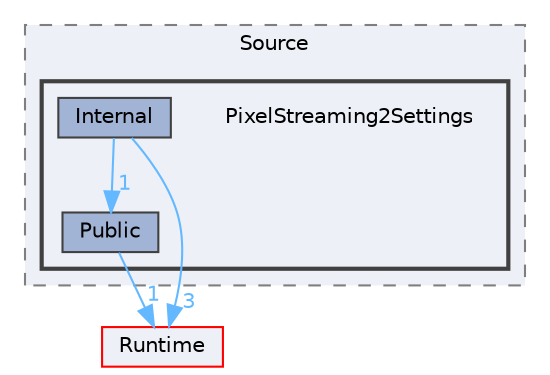 digraph "PixelStreaming2Settings"
{
 // INTERACTIVE_SVG=YES
 // LATEX_PDF_SIZE
  bgcolor="transparent";
  edge [fontname=Helvetica,fontsize=10,labelfontname=Helvetica,labelfontsize=10];
  node [fontname=Helvetica,fontsize=10,shape=box,height=0.2,width=0.4];
  compound=true
  subgraph clusterdir_82643a200b35c0d272dbf3b035f0ce97 {
    graph [ bgcolor="#edf0f7", pencolor="grey50", label="Source", fontname=Helvetica,fontsize=10 style="filled,dashed", URL="dir_82643a200b35c0d272dbf3b035f0ce97.html",tooltip=""]
  subgraph clusterdir_87040ee9c05ff0641060857b833d7848 {
    graph [ bgcolor="#edf0f7", pencolor="grey25", label="", fontname=Helvetica,fontsize=10 style="filled,bold", URL="dir_87040ee9c05ff0641060857b833d7848.html",tooltip=""]
    dir_87040ee9c05ff0641060857b833d7848 [shape=plaintext, label="PixelStreaming2Settings"];
  dir_0d62d2797ccfd5566f92a205b3907417 [label="Internal", fillcolor="#a2b4d6", color="grey25", style="filled", URL="dir_0d62d2797ccfd5566f92a205b3907417.html",tooltip=""];
  dir_c99627faa3d17b952ff0c6eb03d9a2dc [label="Public", fillcolor="#a2b4d6", color="grey25", style="filled", URL="dir_c99627faa3d17b952ff0c6eb03d9a2dc.html",tooltip=""];
  }
  }
  dir_7536b172fbd480bfd146a1b1acd6856b [label="Runtime", fillcolor="#edf0f7", color="red", style="filled", URL="dir_7536b172fbd480bfd146a1b1acd6856b.html",tooltip=""];
  dir_0d62d2797ccfd5566f92a205b3907417->dir_7536b172fbd480bfd146a1b1acd6856b [headlabel="3", labeldistance=1.5 headhref="dir_000516_000984.html" href="dir_000516_000984.html" color="steelblue1" fontcolor="steelblue1"];
  dir_0d62d2797ccfd5566f92a205b3907417->dir_c99627faa3d17b952ff0c6eb03d9a2dc [headlabel="1", labeldistance=1.5 headhref="dir_000516_000851.html" href="dir_000516_000851.html" color="steelblue1" fontcolor="steelblue1"];
  dir_c99627faa3d17b952ff0c6eb03d9a2dc->dir_7536b172fbd480bfd146a1b1acd6856b [headlabel="1", labeldistance=1.5 headhref="dir_000851_000984.html" href="dir_000851_000984.html" color="steelblue1" fontcolor="steelblue1"];
}
